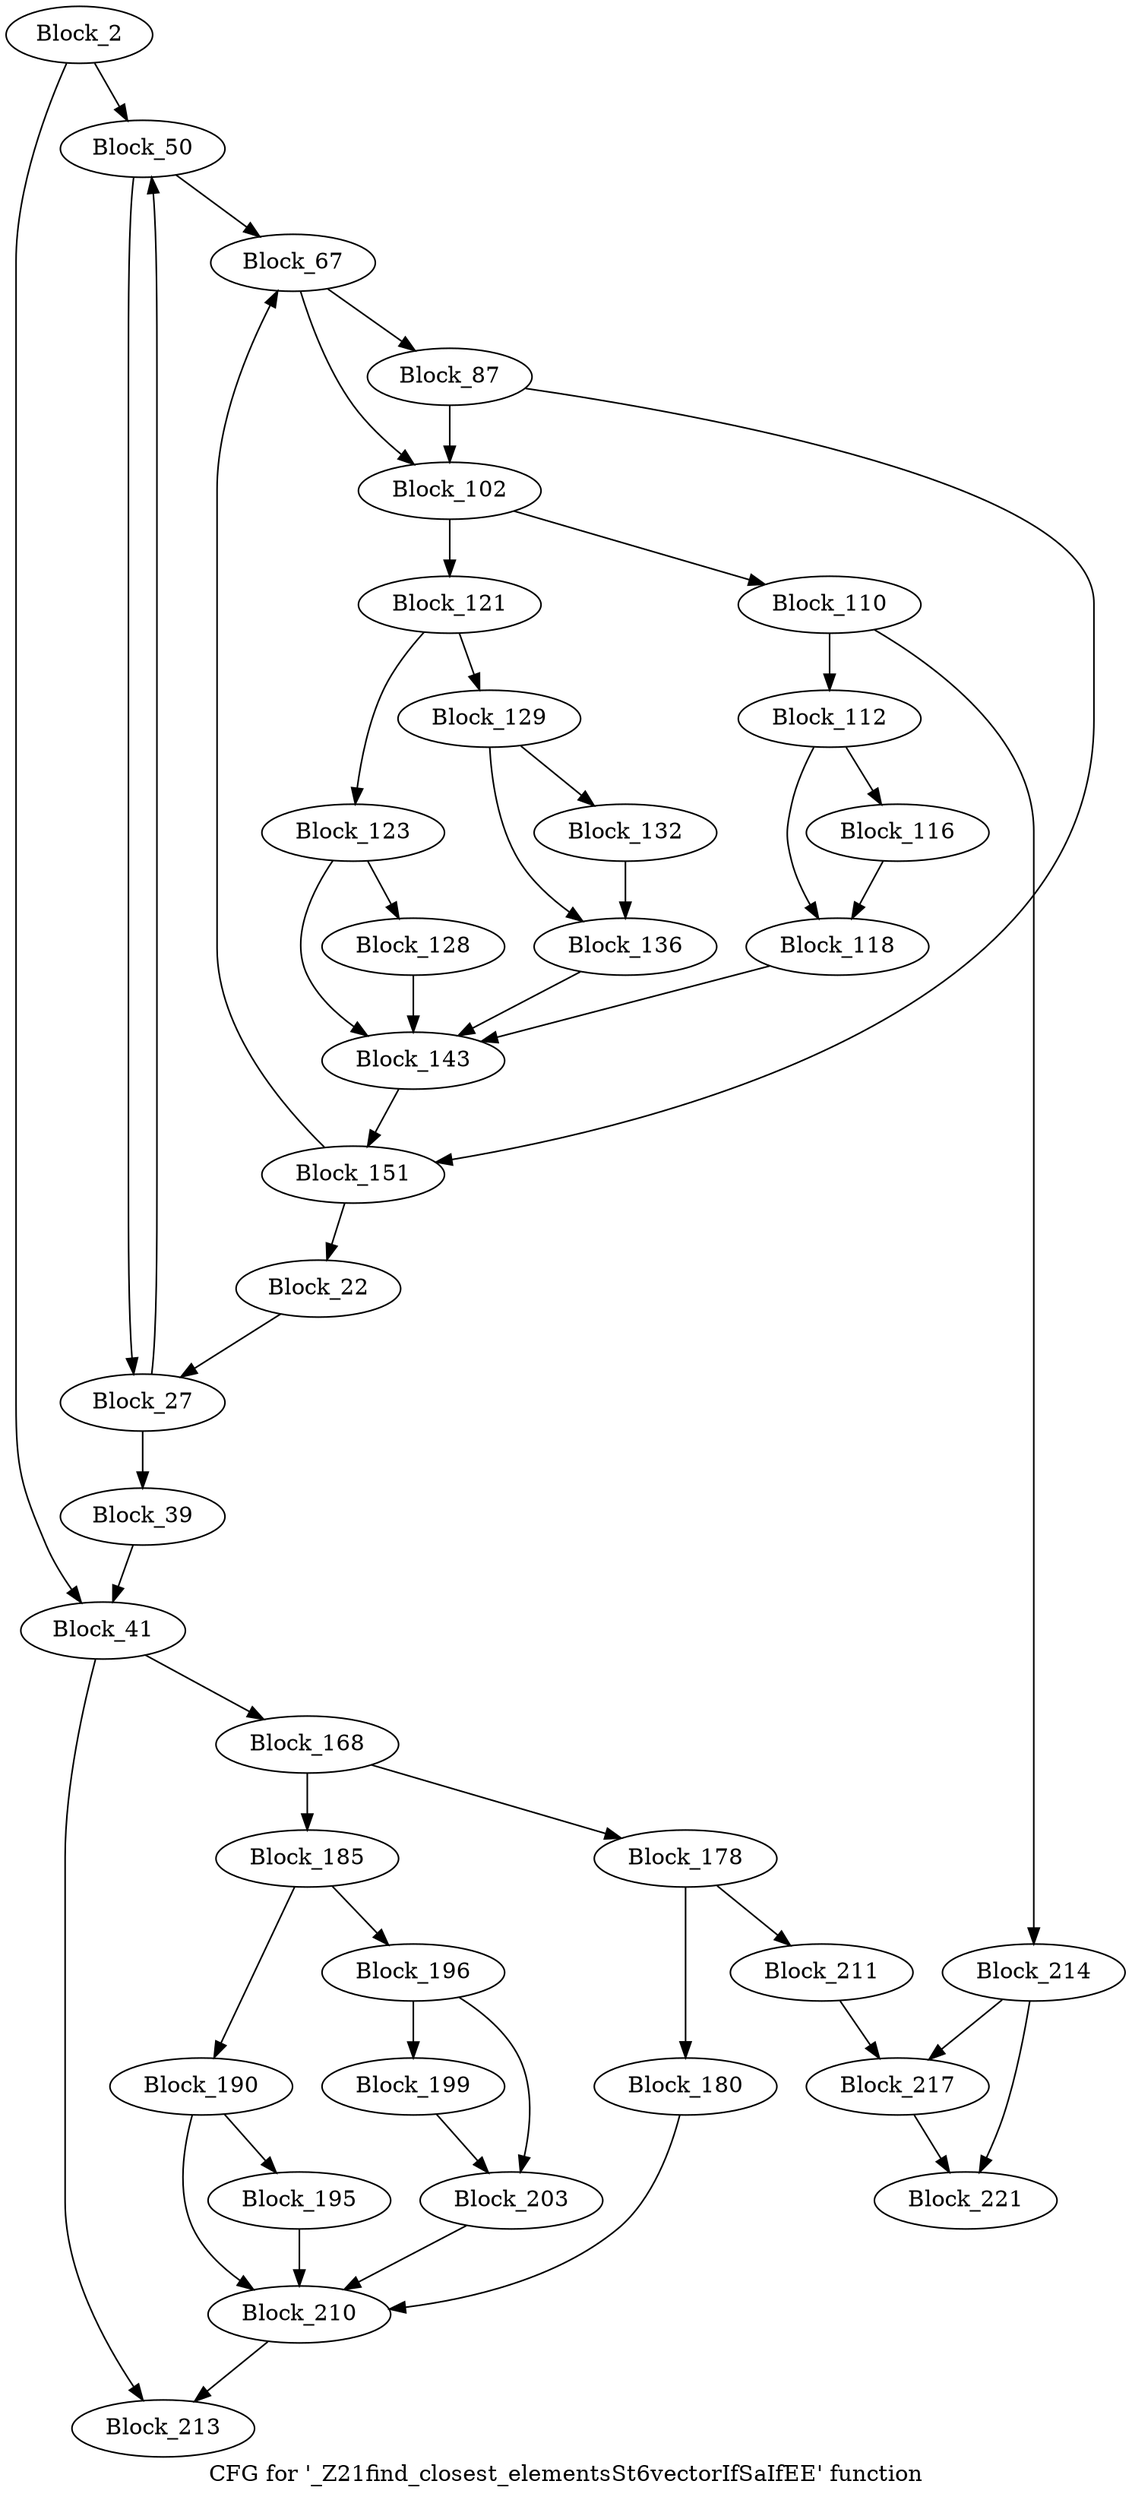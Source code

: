 digraph "CFG for '_Z21find_closest_elementsSt6vectorIfSaIfEE' function" {
	label="CFG for '_Z21find_closest_elementsSt6vectorIfSaIfEE' function";

	block_2 [label="Block_2"];
	block_2:s0 -> block_41;
	block_2:s1 -> block_50;
	block_22 [label="Block_22"];
	block_22 -> block_27;
	block_27 [label="Block_27"];
	block_27:s0 -> block_50;
	block_27:s1 -> block_39;
	block_39 [label="Block_39"];
	block_39 -> block_41;
	block_41 [label="Block_41"];
	block_41:s0 -> block_168;
	block_41:s1 -> block_213;
	block_50 [label="Block_50"];
	block_50:s0 -> block_67;
	block_50:s1 -> block_27;
	block_67 [label="Block_67"];
	block_67:s0 -> block_102;
	block_67:s1 -> block_87;
	block_87 [label="Block_87"];
	block_87:s0 -> block_102;
	block_87:s1 -> block_151;
	block_102 [label="Block_102"];
	block_102:s0 -> block_110;
	block_102:s1 -> block_121;
	block_110 [label="Block_110"];
	block_110 -> block_112;
	block_110 -> block_214;
	block_112 [label="Block_112"];
	block_112:s0 -> block_118;
	block_112:s1 -> block_116;
	block_116 [label="Block_116"];
	block_116 -> block_118;
	block_118 [label="Block_118"];
	block_118 -> block_143;
	block_121 [label="Block_121"];
	block_121:s0 -> block_129;
	block_121:s1 -> block_123;
	block_123 [label="Block_123"];
	block_123:s0 -> block_143;
	block_123:s1 -> block_128;
	block_128 [label="Block_128"];
	block_128 -> block_143;
	block_129 [label="Block_129"];
	block_129:s0 -> block_136;
	block_129:s1 -> block_132;
	block_132 [label="Block_132"];
	block_132 -> block_136;
	block_136 [label="Block_136"];
	block_136 -> block_143;
	block_143 [label="Block_143"];
	block_143 -> block_151;
	block_151 [label="Block_151"];
	block_151:s0 -> block_67;
	block_151:s1 -> block_22;
	block_168 [label="Block_168"];
	block_168:s0 -> block_178;
	block_168:s1 -> block_185;
	block_178 [label="Block_178"];
	block_178 -> block_180;
	block_178 -> block_211;
	block_180 [label="Block_180"];
	block_180 -> block_210;
	block_185 [label="Block_185"];
	block_185:s0 -> block_196;
	block_185:s1 -> block_190;
	block_190 [label="Block_190"];
	block_190:s0 -> block_210;
	block_190:s1 -> block_195;
	block_195 [label="Block_195"];
	block_195 -> block_210;
	block_196 [label="Block_196"];
	block_196:s0 -> block_203;
	block_196:s1 -> block_199;
	block_199 [label="Block_199"];
	block_199 -> block_203;
	block_203 [label="Block_203"];
	block_203 -> block_210;
	block_210 [label="Block_210"];
	block_210 -> block_213;
	block_211 [label="Block_211"];
	block_211 -> block_217;
	block_213 [label="Block_213"];
	block_214 [label="Block_214"];
	block_214:s0 -> block_221;
	block_214:s1 -> block_217;
	block_217 [label="Block_217"];
	block_217 -> block_221;
	block_221 [label="Block_221"];
}
